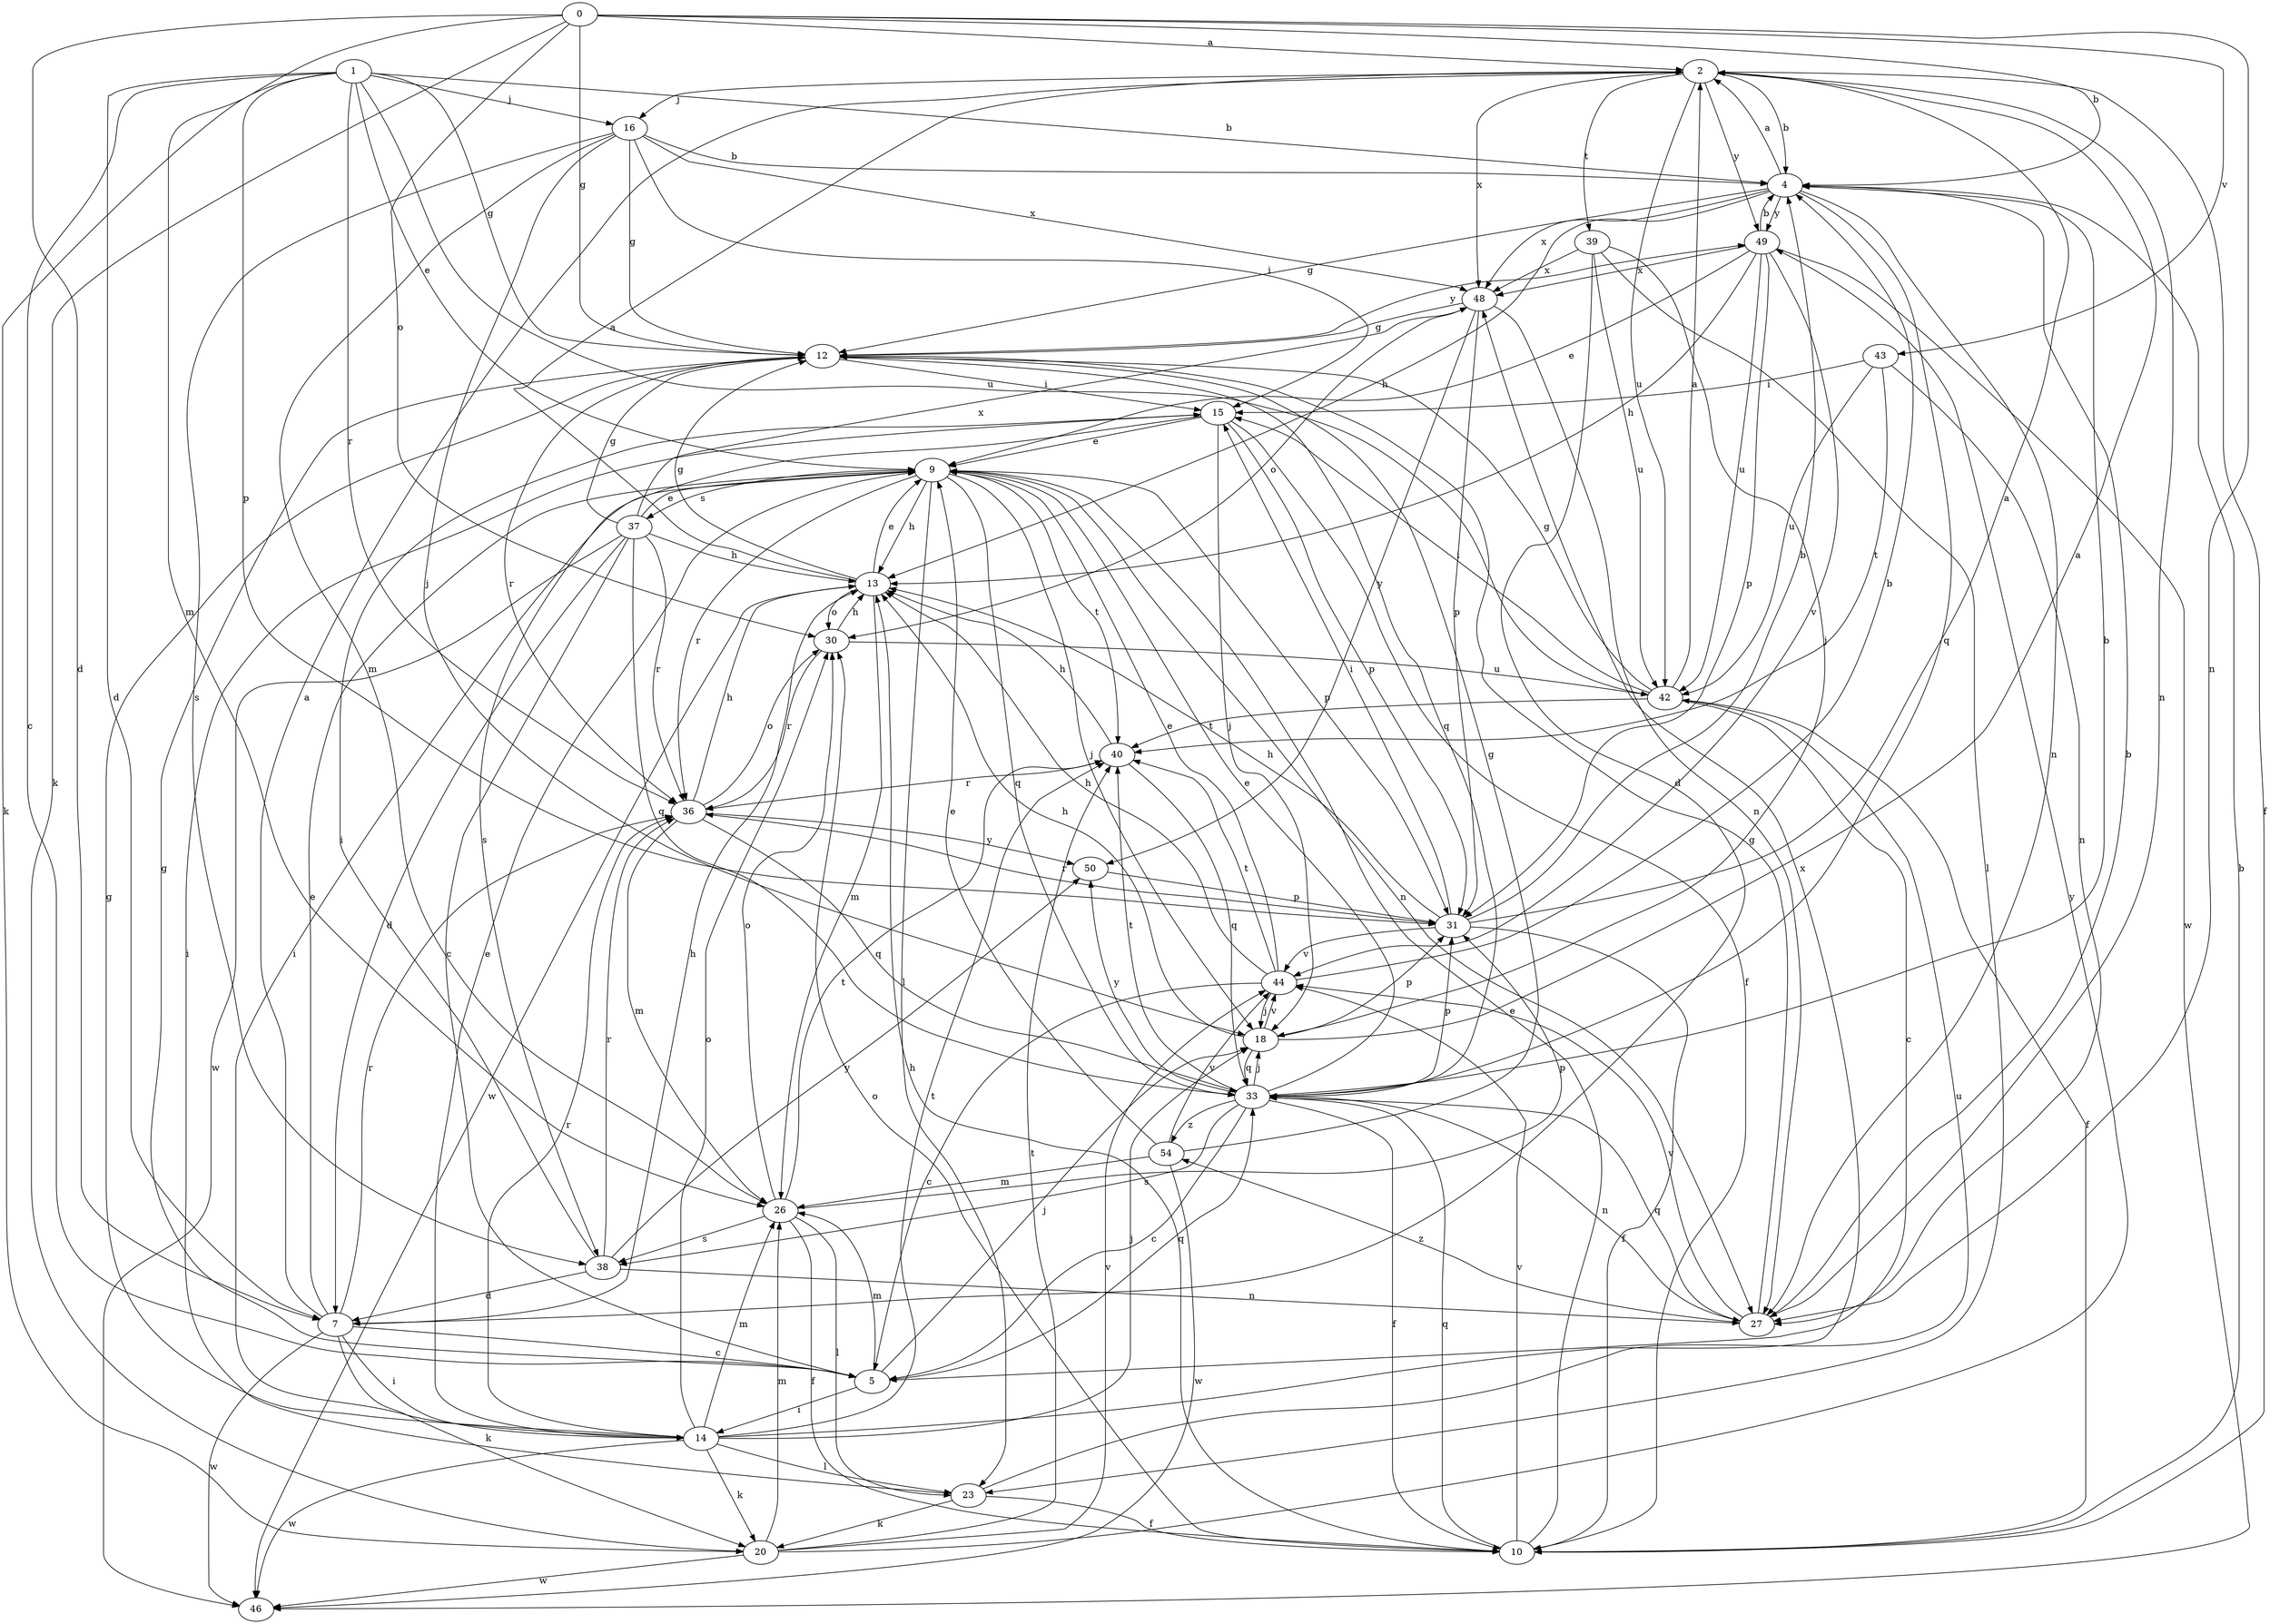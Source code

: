 strict digraph  {
0;
1;
2;
4;
5;
7;
9;
10;
12;
13;
14;
15;
16;
18;
20;
23;
26;
27;
30;
31;
33;
36;
37;
38;
39;
40;
42;
43;
44;
46;
48;
49;
50;
54;
0 -> 2  [label=a];
0 -> 4  [label=b];
0 -> 7  [label=d];
0 -> 12  [label=g];
0 -> 20  [label=k];
0 -> 26  [label=m];
0 -> 27  [label=n];
0 -> 30  [label=o];
0 -> 43  [label=v];
1 -> 4  [label=b];
1 -> 5  [label=c];
1 -> 7  [label=d];
1 -> 9  [label=e];
1 -> 12  [label=g];
1 -> 16  [label=j];
1 -> 20  [label=k];
1 -> 31  [label=p];
1 -> 36  [label=r];
1 -> 42  [label=u];
2 -> 4  [label=b];
2 -> 10  [label=f];
2 -> 16  [label=j];
2 -> 27  [label=n];
2 -> 39  [label=t];
2 -> 42  [label=u];
2 -> 48  [label=x];
2 -> 49  [label=y];
4 -> 2  [label=a];
4 -> 12  [label=g];
4 -> 13  [label=h];
4 -> 27  [label=n];
4 -> 33  [label=q];
4 -> 48  [label=x];
4 -> 49  [label=y];
5 -> 12  [label=g];
5 -> 14  [label=i];
5 -> 18  [label=j];
5 -> 26  [label=m];
5 -> 33  [label=q];
7 -> 2  [label=a];
7 -> 5  [label=c];
7 -> 9  [label=e];
7 -> 13  [label=h];
7 -> 14  [label=i];
7 -> 20  [label=k];
7 -> 36  [label=r];
7 -> 46  [label=w];
9 -> 13  [label=h];
9 -> 14  [label=i];
9 -> 18  [label=j];
9 -> 23  [label=l];
9 -> 27  [label=n];
9 -> 31  [label=p];
9 -> 33  [label=q];
9 -> 36  [label=r];
9 -> 37  [label=s];
9 -> 40  [label=t];
10 -> 4  [label=b];
10 -> 9  [label=e];
10 -> 13  [label=h];
10 -> 30  [label=o];
10 -> 33  [label=q];
10 -> 44  [label=v];
12 -> 15  [label=i];
12 -> 33  [label=q];
12 -> 36  [label=r];
12 -> 49  [label=y];
13 -> 2  [label=a];
13 -> 9  [label=e];
13 -> 12  [label=g];
13 -> 26  [label=m];
13 -> 30  [label=o];
13 -> 46  [label=w];
14 -> 9  [label=e];
14 -> 12  [label=g];
14 -> 18  [label=j];
14 -> 20  [label=k];
14 -> 23  [label=l];
14 -> 26  [label=m];
14 -> 30  [label=o];
14 -> 36  [label=r];
14 -> 40  [label=t];
14 -> 46  [label=w];
14 -> 48  [label=x];
15 -> 9  [label=e];
15 -> 10  [label=f];
15 -> 18  [label=j];
15 -> 31  [label=p];
15 -> 38  [label=s];
16 -> 4  [label=b];
16 -> 12  [label=g];
16 -> 15  [label=i];
16 -> 18  [label=j];
16 -> 26  [label=m];
16 -> 38  [label=s];
16 -> 48  [label=x];
18 -> 2  [label=a];
18 -> 13  [label=h];
18 -> 31  [label=p];
18 -> 33  [label=q];
18 -> 44  [label=v];
20 -> 26  [label=m];
20 -> 40  [label=t];
20 -> 44  [label=v];
20 -> 46  [label=w];
20 -> 49  [label=y];
23 -> 10  [label=f];
23 -> 15  [label=i];
23 -> 20  [label=k];
23 -> 42  [label=u];
26 -> 10  [label=f];
26 -> 23  [label=l];
26 -> 30  [label=o];
26 -> 31  [label=p];
26 -> 38  [label=s];
26 -> 40  [label=t];
27 -> 4  [label=b];
27 -> 12  [label=g];
27 -> 33  [label=q];
27 -> 44  [label=v];
27 -> 54  [label=z];
30 -> 13  [label=h];
30 -> 36  [label=r];
30 -> 42  [label=u];
31 -> 2  [label=a];
31 -> 4  [label=b];
31 -> 10  [label=f];
31 -> 13  [label=h];
31 -> 15  [label=i];
31 -> 36  [label=r];
31 -> 44  [label=v];
33 -> 4  [label=b];
33 -> 5  [label=c];
33 -> 9  [label=e];
33 -> 10  [label=f];
33 -> 18  [label=j];
33 -> 27  [label=n];
33 -> 31  [label=p];
33 -> 38  [label=s];
33 -> 40  [label=t];
33 -> 50  [label=y];
33 -> 54  [label=z];
36 -> 13  [label=h];
36 -> 26  [label=m];
36 -> 30  [label=o];
36 -> 33  [label=q];
36 -> 50  [label=y];
37 -> 5  [label=c];
37 -> 7  [label=d];
37 -> 9  [label=e];
37 -> 12  [label=g];
37 -> 13  [label=h];
37 -> 33  [label=q];
37 -> 36  [label=r];
37 -> 46  [label=w];
37 -> 48  [label=x];
38 -> 7  [label=d];
38 -> 15  [label=i];
38 -> 27  [label=n];
38 -> 36  [label=r];
38 -> 50  [label=y];
39 -> 7  [label=d];
39 -> 18  [label=j];
39 -> 23  [label=l];
39 -> 42  [label=u];
39 -> 48  [label=x];
40 -> 13  [label=h];
40 -> 33  [label=q];
40 -> 36  [label=r];
42 -> 2  [label=a];
42 -> 5  [label=c];
42 -> 10  [label=f];
42 -> 12  [label=g];
42 -> 15  [label=i];
42 -> 40  [label=t];
43 -> 15  [label=i];
43 -> 27  [label=n];
43 -> 40  [label=t];
43 -> 42  [label=u];
44 -> 4  [label=b];
44 -> 5  [label=c];
44 -> 9  [label=e];
44 -> 13  [label=h];
44 -> 18  [label=j];
44 -> 40  [label=t];
48 -> 12  [label=g];
48 -> 27  [label=n];
48 -> 30  [label=o];
48 -> 31  [label=p];
48 -> 50  [label=y];
49 -> 4  [label=b];
49 -> 9  [label=e];
49 -> 13  [label=h];
49 -> 31  [label=p];
49 -> 42  [label=u];
49 -> 44  [label=v];
49 -> 46  [label=w];
49 -> 48  [label=x];
50 -> 31  [label=p];
54 -> 9  [label=e];
54 -> 12  [label=g];
54 -> 26  [label=m];
54 -> 44  [label=v];
54 -> 46  [label=w];
}
